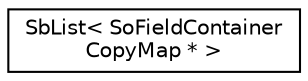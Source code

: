digraph "Graphical Class Hierarchy"
{
 // LATEX_PDF_SIZE
  edge [fontname="Helvetica",fontsize="10",labelfontname="Helvetica",labelfontsize="10"];
  node [fontname="Helvetica",fontsize="10",shape=record];
  rankdir="LR";
  Node0 [label="SbList\< SoFieldContainer\lCopyMap * \>",height=0.2,width=0.4,color="black", fillcolor="white", style="filled",URL="$classSbList.html",tooltip=" "];
}
